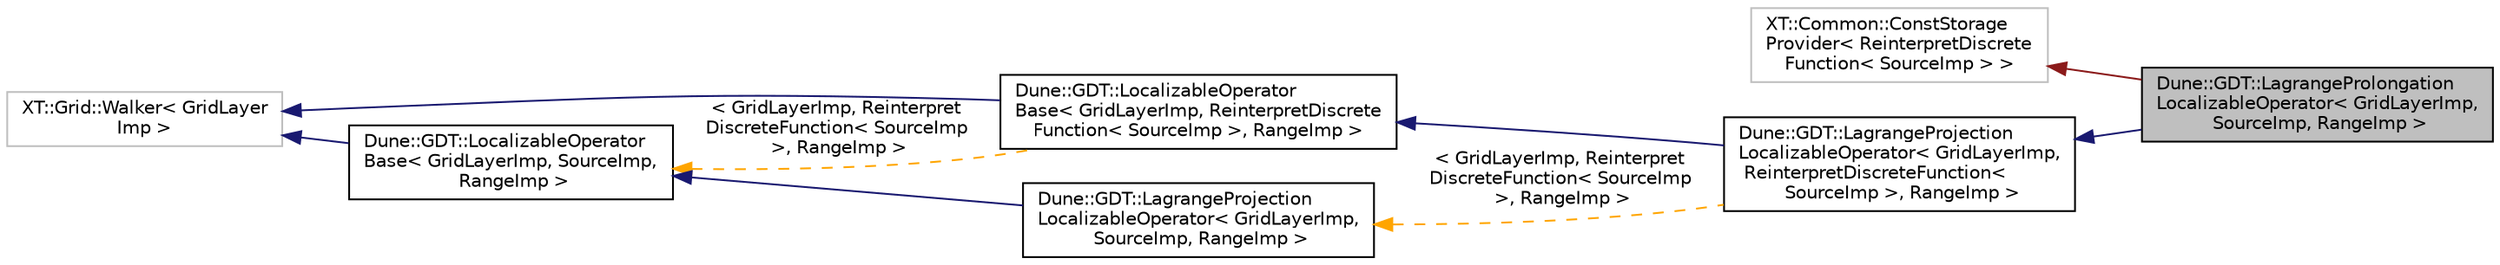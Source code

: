 digraph "Dune::GDT::LagrangeProlongationLocalizableOperator&lt; GridLayerImp, SourceImp, RangeImp &gt;"
{
  edge [fontname="Helvetica",fontsize="10",labelfontname="Helvetica",labelfontsize="10"];
  node [fontname="Helvetica",fontsize="10",shape=record];
  rankdir="LR";
  Node0 [label="Dune::GDT::LagrangeProlongation\lLocalizableOperator\< GridLayerImp,\l SourceImp, RangeImp \>",height=0.2,width=0.4,color="black", fillcolor="grey75", style="filled", fontcolor="black"];
  Node1 -> Node0 [dir="back",color="firebrick4",fontsize="10",style="solid",fontname="Helvetica"];
  Node1 [label="XT::Common::ConstStorage\lProvider\< ReinterpretDiscrete\lFunction\< SourceImp \> \>",height=0.2,width=0.4,color="grey75", fillcolor="white", style="filled"];
  Node2 -> Node0 [dir="back",color="midnightblue",fontsize="10",style="solid",fontname="Helvetica"];
  Node2 [label="Dune::GDT::LagrangeProjection\lLocalizableOperator\< GridLayerImp,\l ReinterpretDiscreteFunction\<\l SourceImp \>, RangeImp \>",height=0.2,width=0.4,color="black", fillcolor="white", style="filled",URL="$a02470.html"];
  Node3 -> Node2 [dir="back",color="midnightblue",fontsize="10",style="solid",fontname="Helvetica"];
  Node3 [label="Dune::GDT::LocalizableOperator\lBase\< GridLayerImp, ReinterpretDiscrete\lFunction\< SourceImp \>, RangeImp \>",height=0.2,width=0.4,color="black", fillcolor="white", style="filled",URL="$a01938.html"];
  Node4 -> Node3 [dir="back",color="midnightblue",fontsize="10",style="solid",fontname="Helvetica"];
  Node4 [label="XT::Grid::Walker\< GridLayer\lImp \>",height=0.2,width=0.4,color="grey75", fillcolor="white", style="filled"];
  Node5 -> Node3 [dir="back",color="orange",fontsize="10",style="dashed",label=" \< GridLayerImp, Reinterpret\lDiscreteFunction\< SourceImp\l \>, RangeImp \>" ,fontname="Helvetica"];
  Node5 [label="Dune::GDT::LocalizableOperator\lBase\< GridLayerImp, SourceImp,\l RangeImp \>",height=0.2,width=0.4,color="black", fillcolor="white", style="filled",URL="$a01938.html"];
  Node4 -> Node5 [dir="back",color="midnightblue",fontsize="10",style="solid",fontname="Helvetica"];
  Node6 -> Node2 [dir="back",color="orange",fontsize="10",style="dashed",label=" \< GridLayerImp, Reinterpret\lDiscreteFunction\< SourceImp\l \>, RangeImp \>" ,fontname="Helvetica"];
  Node6 [label="Dune::GDT::LagrangeProjection\lLocalizableOperator\< GridLayerImp,\l SourceImp, RangeImp \>",height=0.2,width=0.4,color="black", fillcolor="white", style="filled",URL="$a02470.html"];
  Node5 -> Node6 [dir="back",color="midnightblue",fontsize="10",style="solid",fontname="Helvetica"];
}
